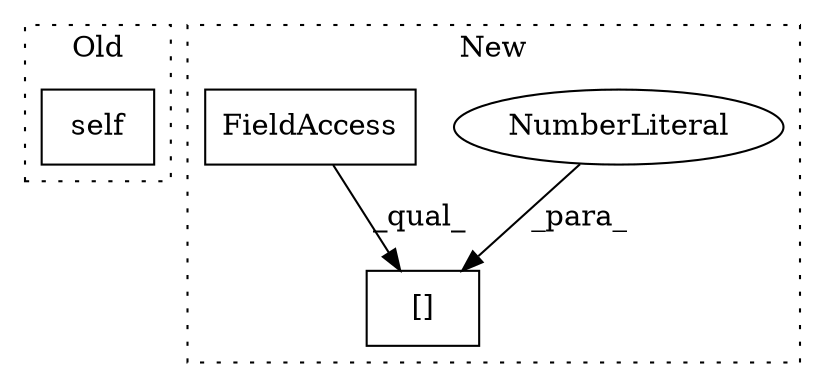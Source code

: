 digraph G {
subgraph cluster0 {
1 [label="self" a="32" s="6184,6190" l="5,1" shape="box"];
label = "Old";
style="dotted";
}
subgraph cluster1 {
2 [label="[]" a="2" s="6081,6099" l="17,1" shape="box"];
3 [label="NumberLiteral" a="34" s="6098" l="1" shape="ellipse"];
4 [label="FieldAccess" a="22" s="6081" l="16" shape="box"];
label = "New";
style="dotted";
}
3 -> 2 [label="_para_"];
4 -> 2 [label="_qual_"];
}